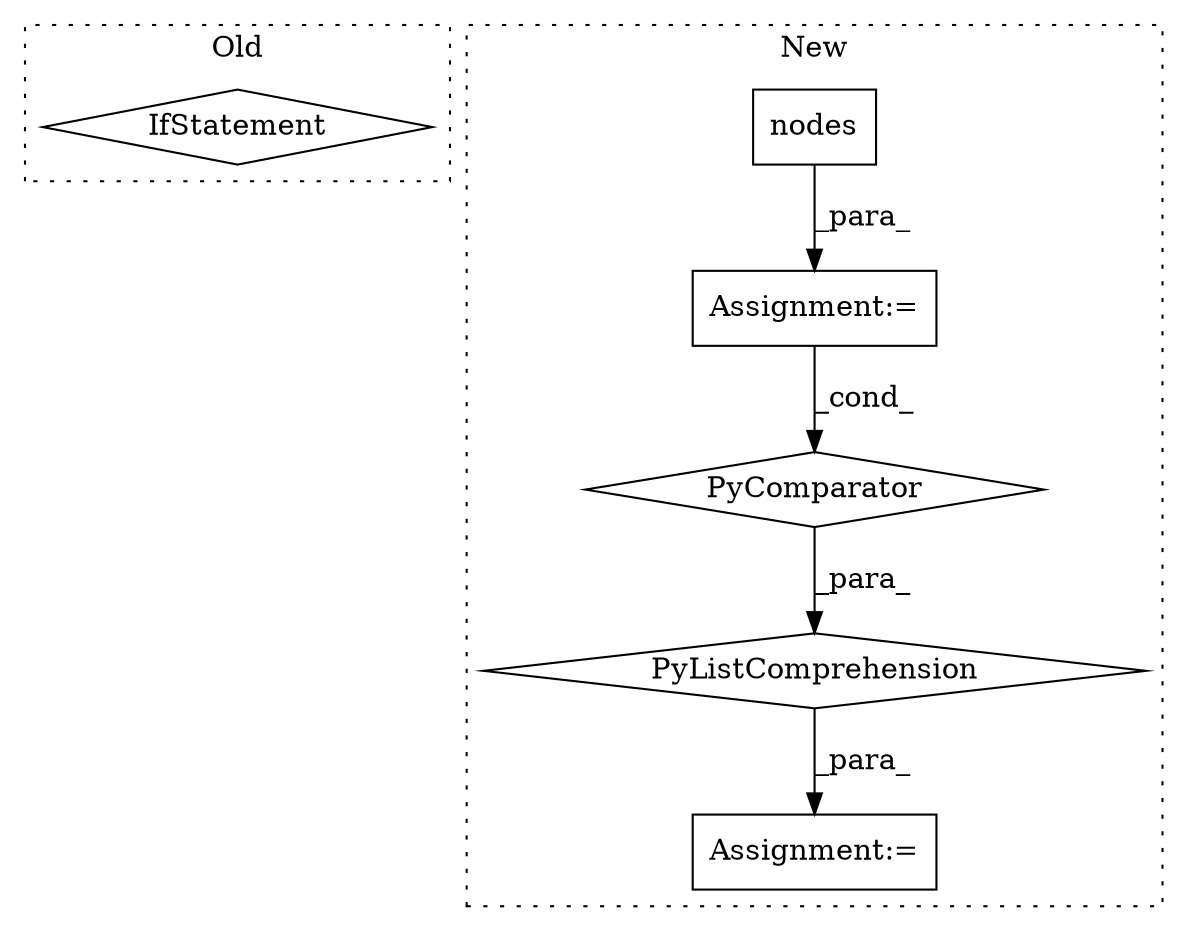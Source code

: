 digraph G {
subgraph cluster0 {
1 [label="IfStatement" a="25" s="1636" l="23" shape="diamond"];
label = "Old";
style="dotted";
}
subgraph cluster1 {
2 [label="nodes" a="32" s="1461,1470" l="6,1" shape="box"];
3 [label="Assignment:=" a="7" s="1458" l="1" shape="box"];
4 [label="Assignment:=" a="7" s="1846" l="1" shape="box"];
5 [label="PyListComprehension" a="109" s="1528" l="178" shape="diamond"];
6 [label="PyComparator" a="113" s="1672" l="19" shape="diamond"];
label = "New";
style="dotted";
}
2 -> 3 [label="_para_"];
3 -> 6 [label="_cond_"];
5 -> 4 [label="_para_"];
6 -> 5 [label="_para_"];
}